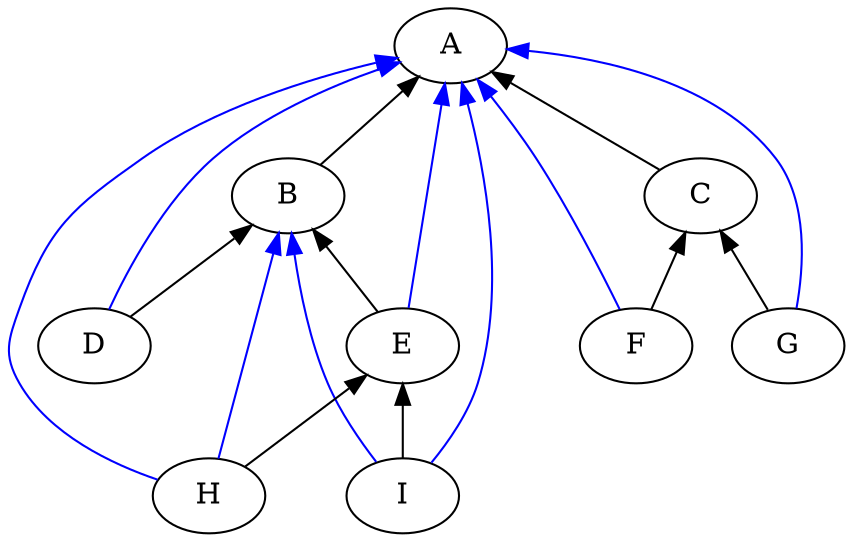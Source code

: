digraph G {
    edge [dir=back]
    splines=lines

    A -> B -> D;
    B -> E -> H;
    A -> C -> F;
    C -> G;
    E -> I;
    
    subgraph {
        edge [color=blue]
        
        A -> D;
        A -> E;
        A -> H;
        A -> I;
        A -> F;
        A -> G;
        B -> H;
        B -> I;
    }
}
